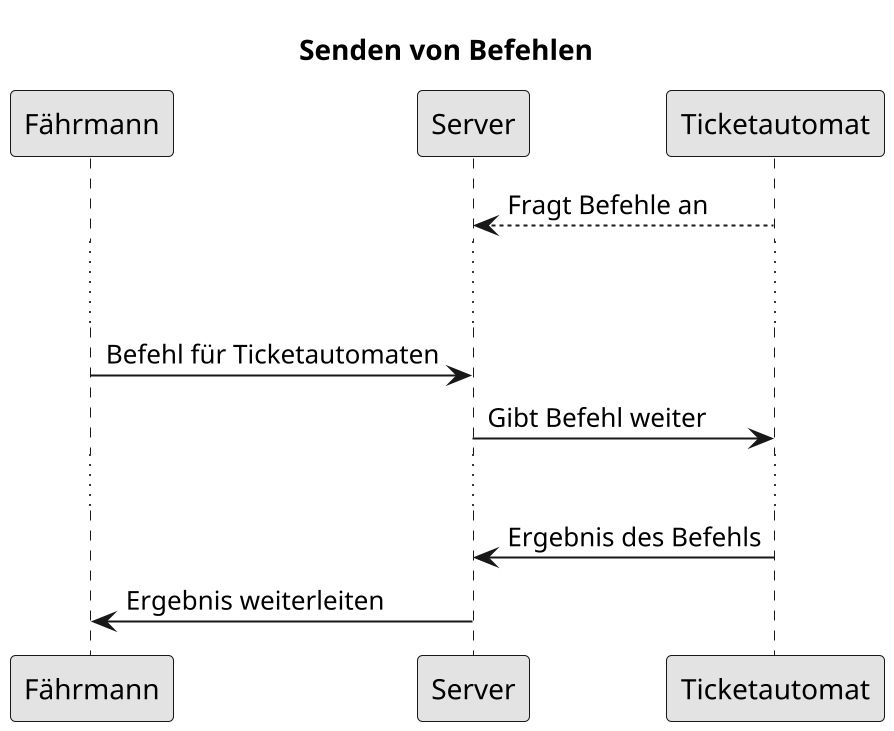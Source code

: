 @startuml
skinparam linetype ortho
skinparam monochrome true
title: Senden von Befehlen

scale 2
participant Fährmann
participant Server

Ticketautomat ---> Server: Fragt Befehle an
... ...
Fährmann -> Server: Befehl für Ticketautomaten
Server -> Ticketautomat: Gibt Befehl weiter
...
Ticketautomat -> Server: Ergebnis des Befehls
Server -> Fährmann: Ergebnis weiterleiten
@enduml